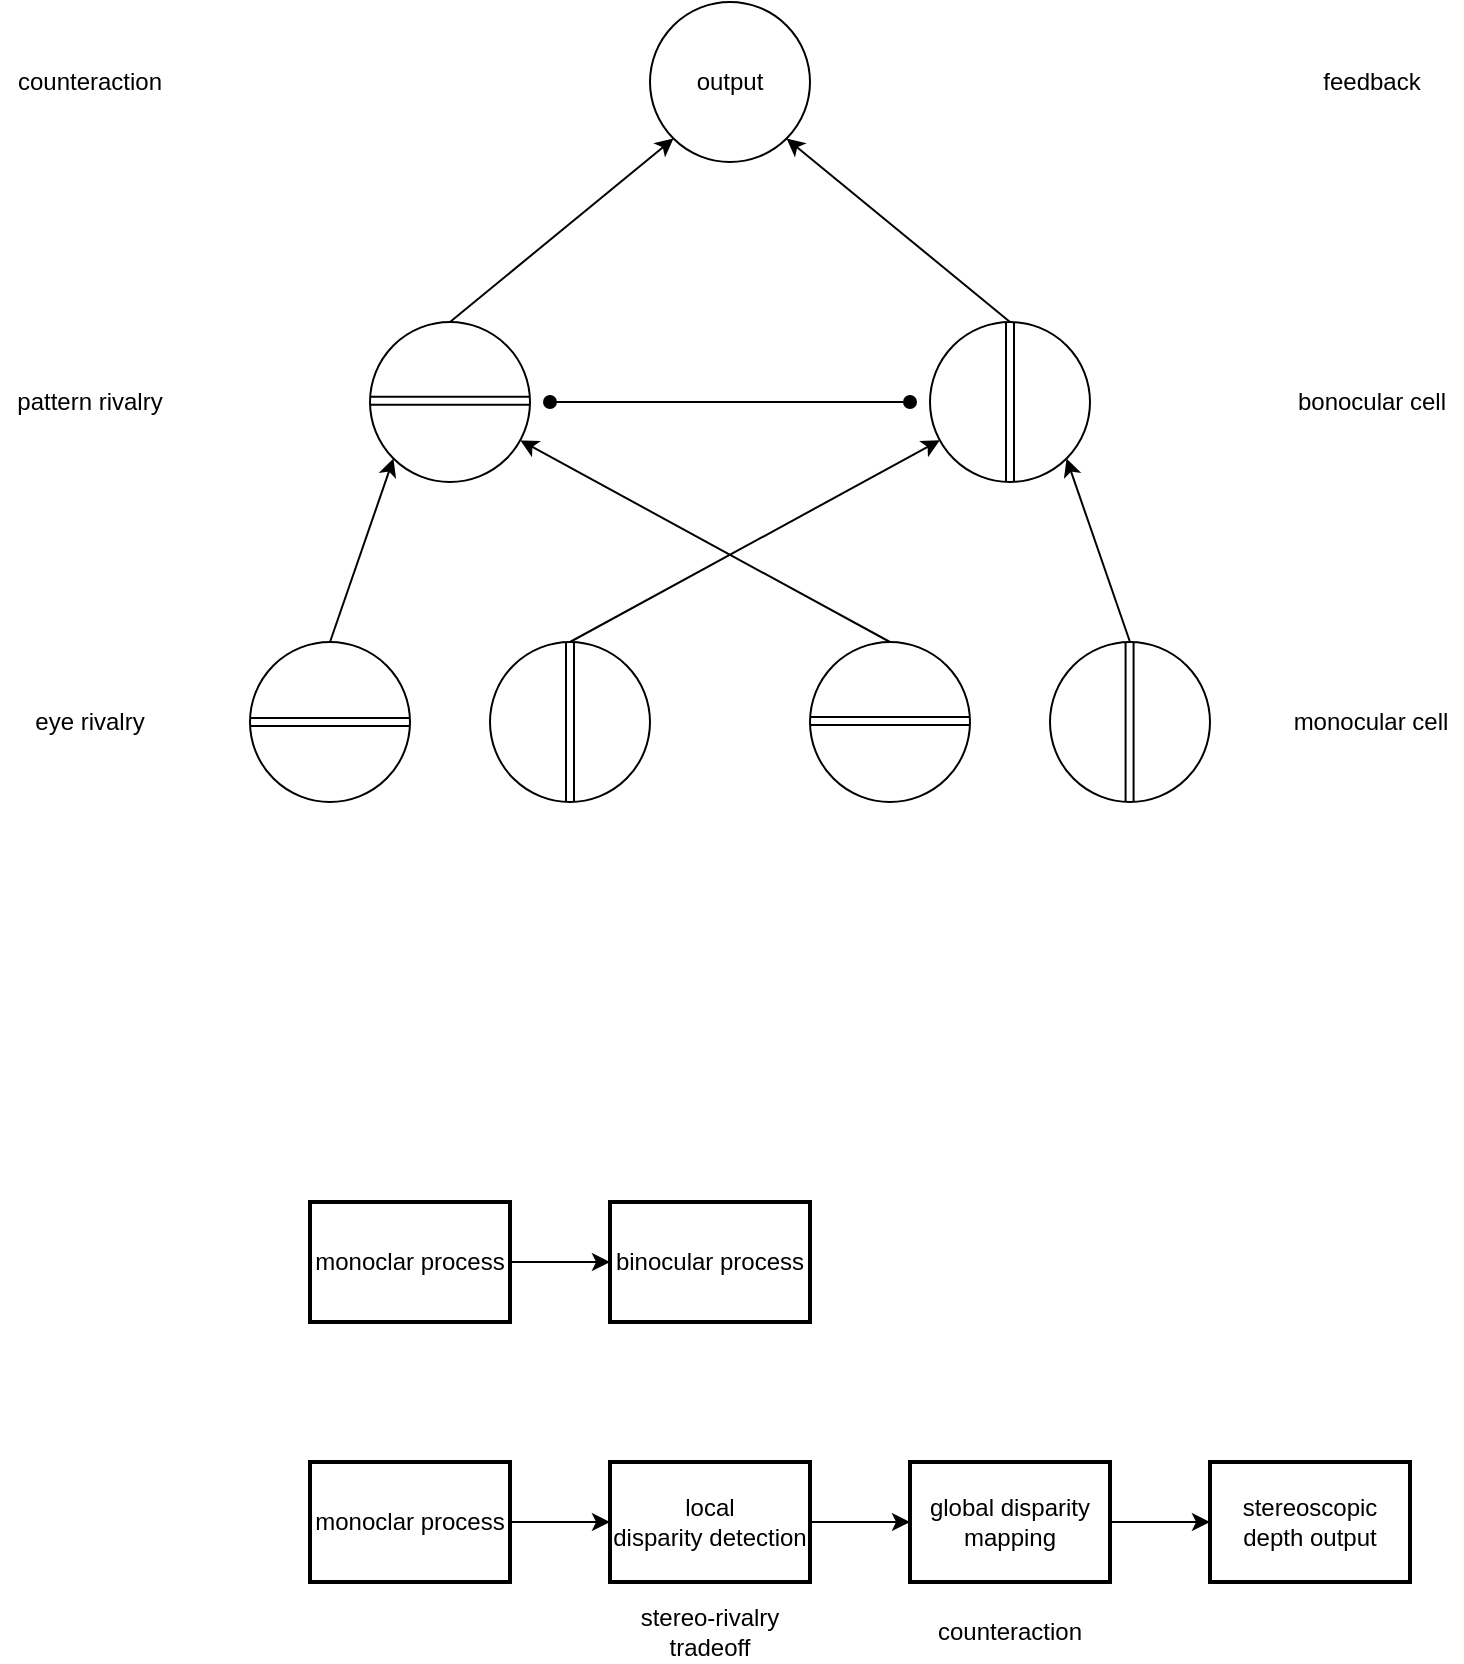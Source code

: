 <mxfile version="22.0.4" type="github">
  <diagram name="ページ1" id="tyaMPbAU48UmF2bHCIHt">
    <mxGraphModel dx="954" dy="617" grid="1" gridSize="10" guides="1" tooltips="1" connect="1" arrows="1" fold="1" page="1" pageScale="1" pageWidth="827" pageHeight="1169" math="0" shadow="0">
      <root>
        <mxCell id="0" />
        <mxCell id="1" parent="0" />
        <mxCell id="7wLoFLkzSzKWh_BDHrXM-1" value="" style="ellipse;whiteSpace=wrap;html=1;aspect=fixed;" parent="1" vertex="1">
          <mxGeometry x="280" y="540" width="80" height="80" as="geometry" />
        </mxCell>
        <mxCell id="7wLoFLkzSzKWh_BDHrXM-3" value="" style="ellipse;whiteSpace=wrap;html=1;aspect=fixed;" parent="1" vertex="1">
          <mxGeometry x="440" y="540" width="80" height="80" as="geometry" />
        </mxCell>
        <mxCell id="7wLoFLkzSzKWh_BDHrXM-4" value="" style="ellipse;whiteSpace=wrap;html=1;aspect=fixed;" parent="1" vertex="1">
          <mxGeometry x="160" y="540" width="80" height="80" as="geometry" />
        </mxCell>
        <mxCell id="7wLoFLkzSzKWh_BDHrXM-5" value="" style="ellipse;whiteSpace=wrap;html=1;aspect=fixed;" parent="1" vertex="1">
          <mxGeometry x="560" y="540" width="80" height="80" as="geometry" />
        </mxCell>
        <mxCell id="7wLoFLkzSzKWh_BDHrXM-10" value="" style="shape=link;html=1;rounded=0;entryX=1;entryY=0.5;entryDx=0;entryDy=0;" parent="1" target="7wLoFLkzSzKWh_BDHrXM-4" edge="1">
          <mxGeometry width="100" relative="1" as="geometry">
            <mxPoint x="160" y="580" as="sourcePoint" />
            <mxPoint x="230" y="580" as="targetPoint" />
          </mxGeometry>
        </mxCell>
        <mxCell id="7wLoFLkzSzKWh_BDHrXM-11" value="" style="shape=link;html=1;rounded=0;entryX=1;entryY=0.5;entryDx=0;entryDy=0;" parent="1" edge="1">
          <mxGeometry width="100" relative="1" as="geometry">
            <mxPoint x="440" y="579.5" as="sourcePoint" />
            <mxPoint x="520" y="579.5" as="targetPoint" />
          </mxGeometry>
        </mxCell>
        <mxCell id="7wLoFLkzSzKWh_BDHrXM-12" value="" style="shape=link;html=1;rounded=0;entryX=0.5;entryY=1;entryDx=0;entryDy=0;" parent="1" target="7wLoFLkzSzKWh_BDHrXM-1" edge="1">
          <mxGeometry width="100" relative="1" as="geometry">
            <mxPoint x="320" y="540" as="sourcePoint" />
            <mxPoint x="319.5" y="610.5" as="targetPoint" />
          </mxGeometry>
        </mxCell>
        <mxCell id="7wLoFLkzSzKWh_BDHrXM-13" value="" style="shape=link;html=1;rounded=0;entryX=0.5;entryY=1;entryDx=0;entryDy=0;" parent="1" edge="1">
          <mxGeometry width="100" relative="1" as="geometry">
            <mxPoint x="599.79" y="540" as="sourcePoint" />
            <mxPoint x="599.79" y="620" as="targetPoint" />
          </mxGeometry>
        </mxCell>
        <mxCell id="7wLoFLkzSzKWh_BDHrXM-15" value="" style="endArrow=classic;html=1;rounded=0;" parent="1" target="7wLoFLkzSzKWh_BDHrXM-19" edge="1">
          <mxGeometry width="50" height="50" relative="1" as="geometry">
            <mxPoint x="320" y="540" as="sourcePoint" />
            <mxPoint x="480" y="380" as="targetPoint" />
          </mxGeometry>
        </mxCell>
        <mxCell id="7wLoFLkzSzKWh_BDHrXM-17" value="" style="ellipse;whiteSpace=wrap;html=1;aspect=fixed;" parent="1" vertex="1">
          <mxGeometry x="220" y="380" width="80" height="80" as="geometry" />
        </mxCell>
        <mxCell id="7wLoFLkzSzKWh_BDHrXM-18" value="" style="shape=link;html=1;rounded=0;entryX=1;entryY=0.5;entryDx=0;entryDy=0;" parent="1" edge="1">
          <mxGeometry width="100" relative="1" as="geometry">
            <mxPoint x="220" y="419.37" as="sourcePoint" />
            <mxPoint x="300" y="419.37" as="targetPoint" />
          </mxGeometry>
        </mxCell>
        <mxCell id="7wLoFLkzSzKWh_BDHrXM-19" value="" style="ellipse;whiteSpace=wrap;html=1;aspect=fixed;" parent="1" vertex="1">
          <mxGeometry x="500" y="380" width="80" height="80" as="geometry" />
        </mxCell>
        <mxCell id="7wLoFLkzSzKWh_BDHrXM-20" value="" style="shape=link;html=1;rounded=0;entryX=0.5;entryY=1;entryDx=0;entryDy=0;" parent="1" target="7wLoFLkzSzKWh_BDHrXM-19" edge="1">
          <mxGeometry width="100" relative="1" as="geometry">
            <mxPoint x="540" y="380" as="sourcePoint" />
            <mxPoint x="539.5" y="450.5" as="targetPoint" />
          </mxGeometry>
        </mxCell>
        <mxCell id="7wLoFLkzSzKWh_BDHrXM-21" value="" style="endArrow=classic;html=1;rounded=0;exitX=0.5;exitY=0;exitDx=0;exitDy=0;" parent="1" source="7wLoFLkzSzKWh_BDHrXM-3" target="7wLoFLkzSzKWh_BDHrXM-17" edge="1">
          <mxGeometry width="50" height="50" relative="1" as="geometry">
            <mxPoint x="330" y="550" as="sourcePoint" />
            <mxPoint x="520" y="377" as="targetPoint" />
          </mxGeometry>
        </mxCell>
        <mxCell id="7wLoFLkzSzKWh_BDHrXM-22" value="" style="endArrow=classic;html=1;rounded=0;exitX=0.5;exitY=0;exitDx=0;exitDy=0;entryX=0;entryY=1;entryDx=0;entryDy=0;" parent="1" source="7wLoFLkzSzKWh_BDHrXM-4" target="7wLoFLkzSzKWh_BDHrXM-17" edge="1">
          <mxGeometry width="50" height="50" relative="1" as="geometry">
            <mxPoint x="450" y="553" as="sourcePoint" />
            <mxPoint x="260" y="380" as="targetPoint" />
          </mxGeometry>
        </mxCell>
        <mxCell id="7wLoFLkzSzKWh_BDHrXM-23" value="" style="endArrow=classic;html=1;rounded=0;entryX=1;entryY=1;entryDx=0;entryDy=0;" parent="1" target="7wLoFLkzSzKWh_BDHrXM-19" edge="1">
          <mxGeometry width="50" height="50" relative="1" as="geometry">
            <mxPoint x="600" y="540" as="sourcePoint" />
            <mxPoint x="310" y="387" as="targetPoint" />
          </mxGeometry>
        </mxCell>
        <mxCell id="7wLoFLkzSzKWh_BDHrXM-24" value="" style="endArrow=classic;html=1;rounded=0;exitX=0.5;exitY=0;exitDx=0;exitDy=0;entryX=0;entryY=1;entryDx=0;entryDy=0;" parent="1" source="7wLoFLkzSzKWh_BDHrXM-17" target="7wLoFLkzSzKWh_BDHrXM-25" edge="1">
          <mxGeometry width="50" height="50" relative="1" as="geometry">
            <mxPoint x="260" y="360" as="sourcePoint" />
            <mxPoint x="340" y="220" as="targetPoint" />
          </mxGeometry>
        </mxCell>
        <mxCell id="7wLoFLkzSzKWh_BDHrXM-25" value="output" style="ellipse;whiteSpace=wrap;html=1;aspect=fixed;" parent="1" vertex="1">
          <mxGeometry x="360" y="220" width="80" height="80" as="geometry" />
        </mxCell>
        <mxCell id="7wLoFLkzSzKWh_BDHrXM-26" value="" style="endArrow=classic;html=1;rounded=0;exitX=0.5;exitY=0;exitDx=0;exitDy=0;entryX=1;entryY=1;entryDx=0;entryDy=0;" parent="1" source="7wLoFLkzSzKWh_BDHrXM-19" target="7wLoFLkzSzKWh_BDHrXM-25" edge="1">
          <mxGeometry width="50" height="50" relative="1" as="geometry">
            <mxPoint x="320" y="402" as="sourcePoint" />
            <mxPoint x="432" y="310" as="targetPoint" />
          </mxGeometry>
        </mxCell>
        <mxCell id="7wLoFLkzSzKWh_BDHrXM-27" value="eye rivalry" style="text;strokeColor=none;align=center;fillColor=none;html=1;verticalAlign=middle;whiteSpace=wrap;rounded=0;" parent="1" vertex="1">
          <mxGeometry x="50" y="565" width="60" height="30" as="geometry" />
        </mxCell>
        <mxCell id="7wLoFLkzSzKWh_BDHrXM-28" value="pattern rivalry" style="text;strokeColor=none;align=center;fillColor=none;html=1;verticalAlign=middle;whiteSpace=wrap;rounded=0;" parent="1" vertex="1">
          <mxGeometry x="35" y="405" width="90" height="30" as="geometry" />
        </mxCell>
        <mxCell id="7wLoFLkzSzKWh_BDHrXM-29" value="counteraction" style="text;strokeColor=none;align=center;fillColor=none;html=1;verticalAlign=middle;whiteSpace=wrap;rounded=0;" parent="1" vertex="1">
          <mxGeometry x="35" y="245" width="90" height="30" as="geometry" />
        </mxCell>
        <mxCell id="7wLoFLkzSzKWh_BDHrXM-30" value="monocular cell" style="text;strokeColor=none;align=center;fillColor=none;html=1;verticalAlign=middle;whiteSpace=wrap;rounded=0;" parent="1" vertex="1">
          <mxGeometry x="676" y="565" width="89" height="30" as="geometry" />
        </mxCell>
        <mxCell id="7wLoFLkzSzKWh_BDHrXM-31" value="bonocular cell" style="text;strokeColor=none;align=center;fillColor=none;html=1;verticalAlign=middle;whiteSpace=wrap;rounded=0;" parent="1" vertex="1">
          <mxGeometry x="676" y="405" width="90" height="30" as="geometry" />
        </mxCell>
        <mxCell id="7wLoFLkzSzKWh_BDHrXM-32" value="feedback" style="text;strokeColor=none;align=center;fillColor=none;html=1;verticalAlign=middle;whiteSpace=wrap;rounded=0;" parent="1" vertex="1">
          <mxGeometry x="676" y="245" width="90" height="30" as="geometry" />
        </mxCell>
        <mxCell id="7wLoFLkzSzKWh_BDHrXM-36" style="edgeStyle=orthogonalEdgeStyle;rounded=0;orthogonalLoop=1;jettySize=auto;html=1;exitX=1;exitY=0.5;exitDx=0;exitDy=0;" parent="1" source="7wLoFLkzSzKWh_BDHrXM-34" edge="1">
          <mxGeometry relative="1" as="geometry">
            <mxPoint x="340" y="850" as="targetPoint" />
          </mxGeometry>
        </mxCell>
        <mxCell id="7wLoFLkzSzKWh_BDHrXM-34" value="monoclar process" style="text;strokeColor=default;align=center;fillColor=default;html=1;verticalAlign=middle;whiteSpace=wrap;rounded=0;strokeWidth=2;" parent="1" vertex="1">
          <mxGeometry x="190" y="820" width="100" height="60" as="geometry" />
        </mxCell>
        <mxCell id="7wLoFLkzSzKWh_BDHrXM-37" value="binocular process" style="text;strokeColor=default;align=center;fillColor=default;html=1;verticalAlign=middle;whiteSpace=wrap;rounded=0;strokeWidth=2;" parent="1" vertex="1">
          <mxGeometry x="340" y="820" width="100" height="60" as="geometry" />
        </mxCell>
        <mxCell id="7wLoFLkzSzKWh_BDHrXM-44" style="edgeStyle=orthogonalEdgeStyle;rounded=0;orthogonalLoop=1;jettySize=auto;html=1;exitX=1;exitY=0.5;exitDx=0;exitDy=0;entryX=0;entryY=0.5;entryDx=0;entryDy=0;" parent="1" source="7wLoFLkzSzKWh_BDHrXM-38" target="7wLoFLkzSzKWh_BDHrXM-39" edge="1">
          <mxGeometry relative="1" as="geometry" />
        </mxCell>
        <mxCell id="7wLoFLkzSzKWh_BDHrXM-38" value="local&lt;br&gt;disparity detection" style="text;strokeColor=default;align=center;fillColor=default;html=1;verticalAlign=middle;whiteSpace=wrap;rounded=0;strokeWidth=2;" parent="1" vertex="1">
          <mxGeometry x="340" y="950" width="100" height="60" as="geometry" />
        </mxCell>
        <mxCell id="7wLoFLkzSzKWh_BDHrXM-45" style="edgeStyle=orthogonalEdgeStyle;rounded=0;orthogonalLoop=1;jettySize=auto;html=1;exitX=1;exitY=0.5;exitDx=0;exitDy=0;entryX=0;entryY=0.5;entryDx=0;entryDy=0;" parent="1" source="7wLoFLkzSzKWh_BDHrXM-39" target="7wLoFLkzSzKWh_BDHrXM-40" edge="1">
          <mxGeometry relative="1" as="geometry" />
        </mxCell>
        <mxCell id="7wLoFLkzSzKWh_BDHrXM-39" value="global disparity mapping" style="text;strokeColor=default;align=center;fillColor=default;html=1;verticalAlign=middle;whiteSpace=wrap;rounded=0;strokeWidth=2;" parent="1" vertex="1">
          <mxGeometry x="490" y="950" width="100" height="60" as="geometry" />
        </mxCell>
        <mxCell id="7wLoFLkzSzKWh_BDHrXM-40" value="stereoscopic depth output" style="text;strokeColor=default;align=center;fillColor=default;html=1;verticalAlign=middle;whiteSpace=wrap;rounded=0;strokeWidth=2;" parent="1" vertex="1">
          <mxGeometry x="640" y="950" width="100" height="60" as="geometry" />
        </mxCell>
        <mxCell id="7wLoFLkzSzKWh_BDHrXM-46" style="edgeStyle=orthogonalEdgeStyle;rounded=0;orthogonalLoop=1;jettySize=auto;html=1;exitX=1;exitY=0.5;exitDx=0;exitDy=0;entryX=0;entryY=0.5;entryDx=0;entryDy=0;" parent="1" source="7wLoFLkzSzKWh_BDHrXM-41" target="7wLoFLkzSzKWh_BDHrXM-38" edge="1">
          <mxGeometry relative="1" as="geometry" />
        </mxCell>
        <mxCell id="7wLoFLkzSzKWh_BDHrXM-41" value="monoclar process" style="text;strokeColor=default;align=center;fillColor=default;html=1;verticalAlign=middle;whiteSpace=wrap;rounded=0;strokeWidth=2;" parent="1" vertex="1">
          <mxGeometry x="190" y="950" width="100" height="60" as="geometry" />
        </mxCell>
        <mxCell id="7wLoFLkzSzKWh_BDHrXM-43" value="" style="endArrow=oval;html=1;edgeStyle=orthogonalEdgeStyle;curved=1;startArrow=oval;startFill=1;endFill=1;" parent="1" edge="1">
          <mxGeometry width="50" height="50" relative="1" as="geometry">
            <mxPoint x="310" y="420" as="sourcePoint" />
            <mxPoint x="490" y="420" as="targetPoint" />
          </mxGeometry>
        </mxCell>
        <mxCell id="7wLoFLkzSzKWh_BDHrXM-47" value="stereo-rivalry tradeoff" style="text;strokeColor=none;align=center;fillColor=none;html=1;verticalAlign=middle;whiteSpace=wrap;rounded=0;" parent="1" vertex="1">
          <mxGeometry x="345" y="1020" width="90" height="30" as="geometry" />
        </mxCell>
        <mxCell id="7wLoFLkzSzKWh_BDHrXM-48" value="counteraction" style="text;strokeColor=none;align=center;fillColor=none;html=1;verticalAlign=middle;whiteSpace=wrap;rounded=0;" parent="1" vertex="1">
          <mxGeometry x="495" y="1020" width="90" height="30" as="geometry" />
        </mxCell>
      </root>
    </mxGraphModel>
  </diagram>
</mxfile>
